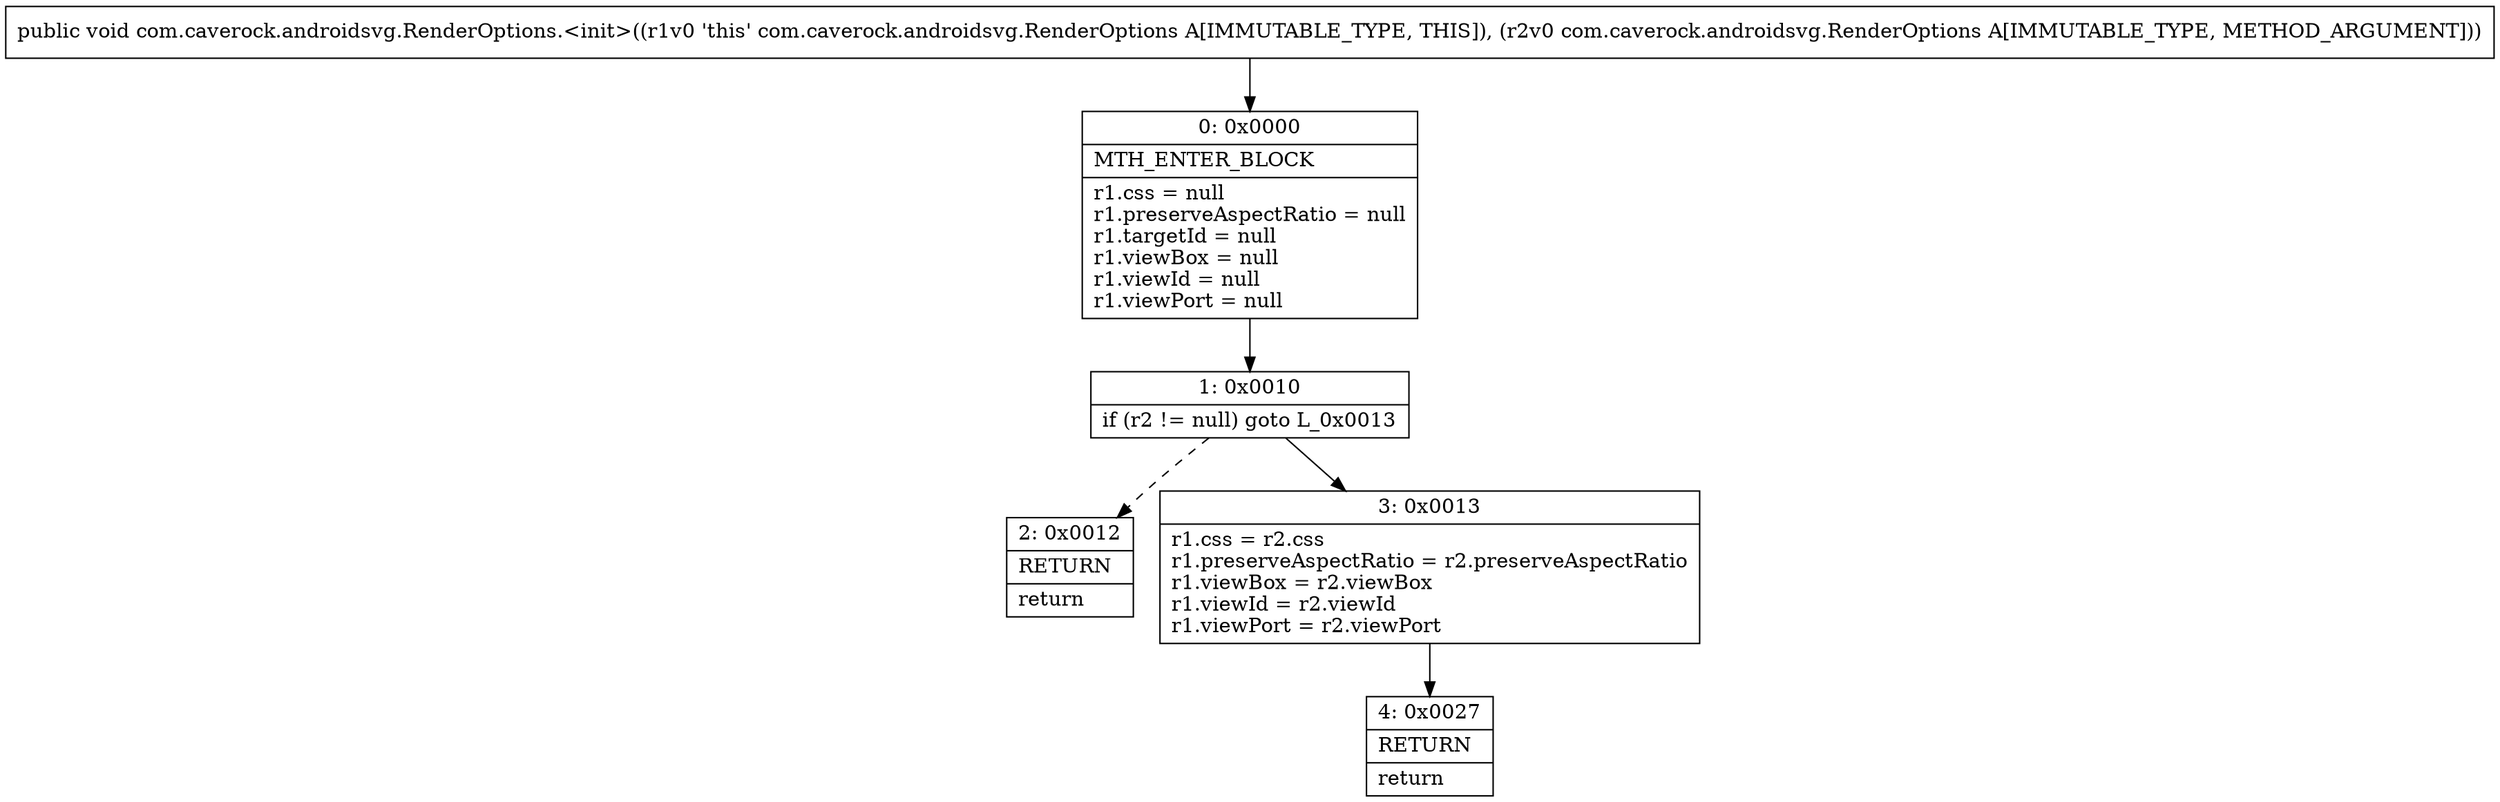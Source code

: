 digraph "CFG forcom.caverock.androidsvg.RenderOptions.\<init\>(Lcom\/caverock\/androidsvg\/RenderOptions;)V" {
Node_0 [shape=record,label="{0\:\ 0x0000|MTH_ENTER_BLOCK\l|r1.css = null\lr1.preserveAspectRatio = null\lr1.targetId = null\lr1.viewBox = null\lr1.viewId = null\lr1.viewPort = null\l}"];
Node_1 [shape=record,label="{1\:\ 0x0010|if (r2 != null) goto L_0x0013\l}"];
Node_2 [shape=record,label="{2\:\ 0x0012|RETURN\l|return\l}"];
Node_3 [shape=record,label="{3\:\ 0x0013|r1.css = r2.css\lr1.preserveAspectRatio = r2.preserveAspectRatio\lr1.viewBox = r2.viewBox\lr1.viewId = r2.viewId\lr1.viewPort = r2.viewPort\l}"];
Node_4 [shape=record,label="{4\:\ 0x0027|RETURN\l|return\l}"];
MethodNode[shape=record,label="{public void com.caverock.androidsvg.RenderOptions.\<init\>((r1v0 'this' com.caverock.androidsvg.RenderOptions A[IMMUTABLE_TYPE, THIS]), (r2v0 com.caverock.androidsvg.RenderOptions A[IMMUTABLE_TYPE, METHOD_ARGUMENT])) }"];
MethodNode -> Node_0;
Node_0 -> Node_1;
Node_1 -> Node_2[style=dashed];
Node_1 -> Node_3;
Node_3 -> Node_4;
}

